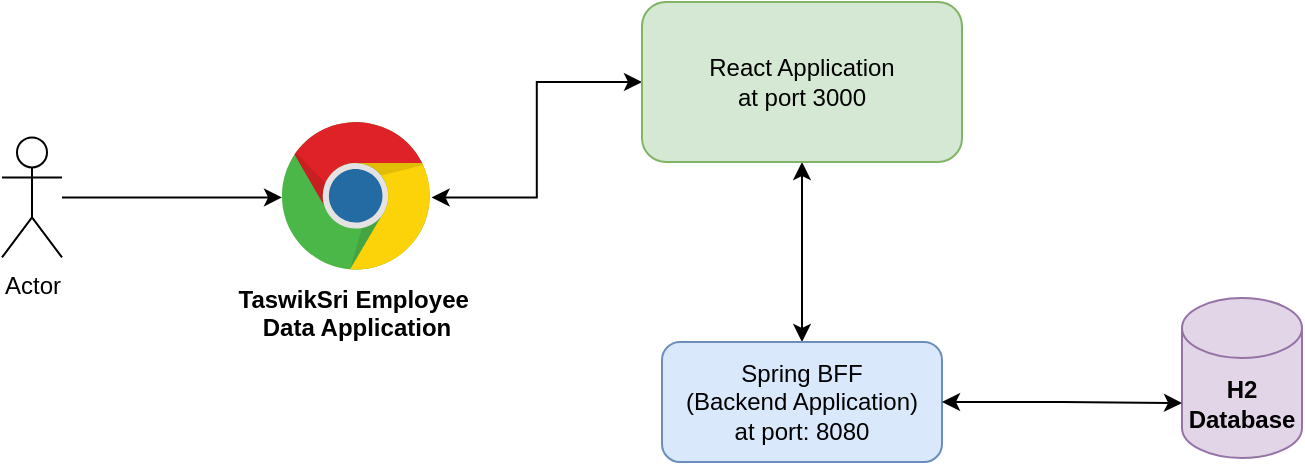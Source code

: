 <mxfile version="22.1.17" type="device">
  <diagram name="Page-1" id="Dk2KHgYULUcyYcHmjvLT">
    <mxGraphModel dx="984" dy="644" grid="1" gridSize="10" guides="1" tooltips="1" connect="1" arrows="1" fold="1" page="1" pageScale="1" pageWidth="827" pageHeight="1169" math="0" shadow="0">
      <root>
        <mxCell id="0" />
        <mxCell id="1" parent="0" />
        <mxCell id="b1o9dPpjGoKEHtd5MocT-7" value="" style="edgeStyle=orthogonalEdgeStyle;rounded=0;orthogonalLoop=1;jettySize=auto;html=1;" edge="1" parent="1" source="b1o9dPpjGoKEHtd5MocT-1" target="b1o9dPpjGoKEHtd5MocT-6">
          <mxGeometry relative="1" as="geometry" />
        </mxCell>
        <mxCell id="b1o9dPpjGoKEHtd5MocT-1" value="Actor" style="shape=umlActor;verticalLabelPosition=bottom;verticalAlign=top;html=1;outlineConnect=0;" vertex="1" parent="1">
          <mxGeometry x="80" y="167.7" width="30" height="60" as="geometry" />
        </mxCell>
        <mxCell id="b1o9dPpjGoKEHtd5MocT-12" value="" style="edgeStyle=orthogonalEdgeStyle;rounded=0;orthogonalLoop=1;jettySize=auto;html=1;startArrow=classic;startFill=1;" edge="1" parent="1" source="b1o9dPpjGoKEHtd5MocT-6" target="b1o9dPpjGoKEHtd5MocT-8">
          <mxGeometry relative="1" as="geometry" />
        </mxCell>
        <mxCell id="b1o9dPpjGoKEHtd5MocT-6" value="&lt;b&gt;TaswikSri Employee&amp;nbsp;&lt;br&gt;Data Application&lt;/b&gt;" style="dashed=0;outlineConnect=0;html=1;align=center;labelPosition=center;verticalLabelPosition=bottom;verticalAlign=top;shape=mxgraph.weblogos.chrome" vertex="1" parent="1">
          <mxGeometry x="220" y="160" width="74.8" height="75.4" as="geometry" />
        </mxCell>
        <mxCell id="b1o9dPpjGoKEHtd5MocT-10" value="" style="edgeStyle=orthogonalEdgeStyle;rounded=0;orthogonalLoop=1;jettySize=auto;html=1;startArrow=classic;startFill=1;" edge="1" parent="1" source="b1o9dPpjGoKEHtd5MocT-8" target="b1o9dPpjGoKEHtd5MocT-9">
          <mxGeometry relative="1" as="geometry" />
        </mxCell>
        <mxCell id="b1o9dPpjGoKEHtd5MocT-8" value="React Application&lt;br&gt;at port 3000" style="rounded=1;whiteSpace=wrap;html=1;fillColor=#d5e8d4;strokeColor=#82b366;" vertex="1" parent="1">
          <mxGeometry x="400" y="100" width="160" height="80" as="geometry" />
        </mxCell>
        <mxCell id="b1o9dPpjGoKEHtd5MocT-9" value="Spring BFF&lt;br&gt;(Backend Application)&lt;br&gt;at port: 8080" style="rounded=1;whiteSpace=wrap;html=1;fillColor=#dae8fc;strokeColor=#6c8ebf;" vertex="1" parent="1">
          <mxGeometry x="410" y="270" width="140" height="60" as="geometry" />
        </mxCell>
        <mxCell id="b1o9dPpjGoKEHtd5MocT-11" value="&lt;b&gt;H2 Database&lt;/b&gt;" style="shape=cylinder3;whiteSpace=wrap;html=1;boundedLbl=1;backgroundOutline=1;size=15;fillColor=#e1d5e7;strokeColor=#9673a6;" vertex="1" parent="1">
          <mxGeometry x="670" y="248" width="60" height="80" as="geometry" />
        </mxCell>
        <mxCell id="b1o9dPpjGoKEHtd5MocT-13" style="edgeStyle=orthogonalEdgeStyle;rounded=0;orthogonalLoop=1;jettySize=auto;html=1;entryX=0;entryY=0;entryDx=0;entryDy=52.5;entryPerimeter=0;startArrow=classic;startFill=1;" edge="1" parent="1" source="b1o9dPpjGoKEHtd5MocT-9" target="b1o9dPpjGoKEHtd5MocT-11">
          <mxGeometry relative="1" as="geometry" />
        </mxCell>
      </root>
    </mxGraphModel>
  </diagram>
</mxfile>
